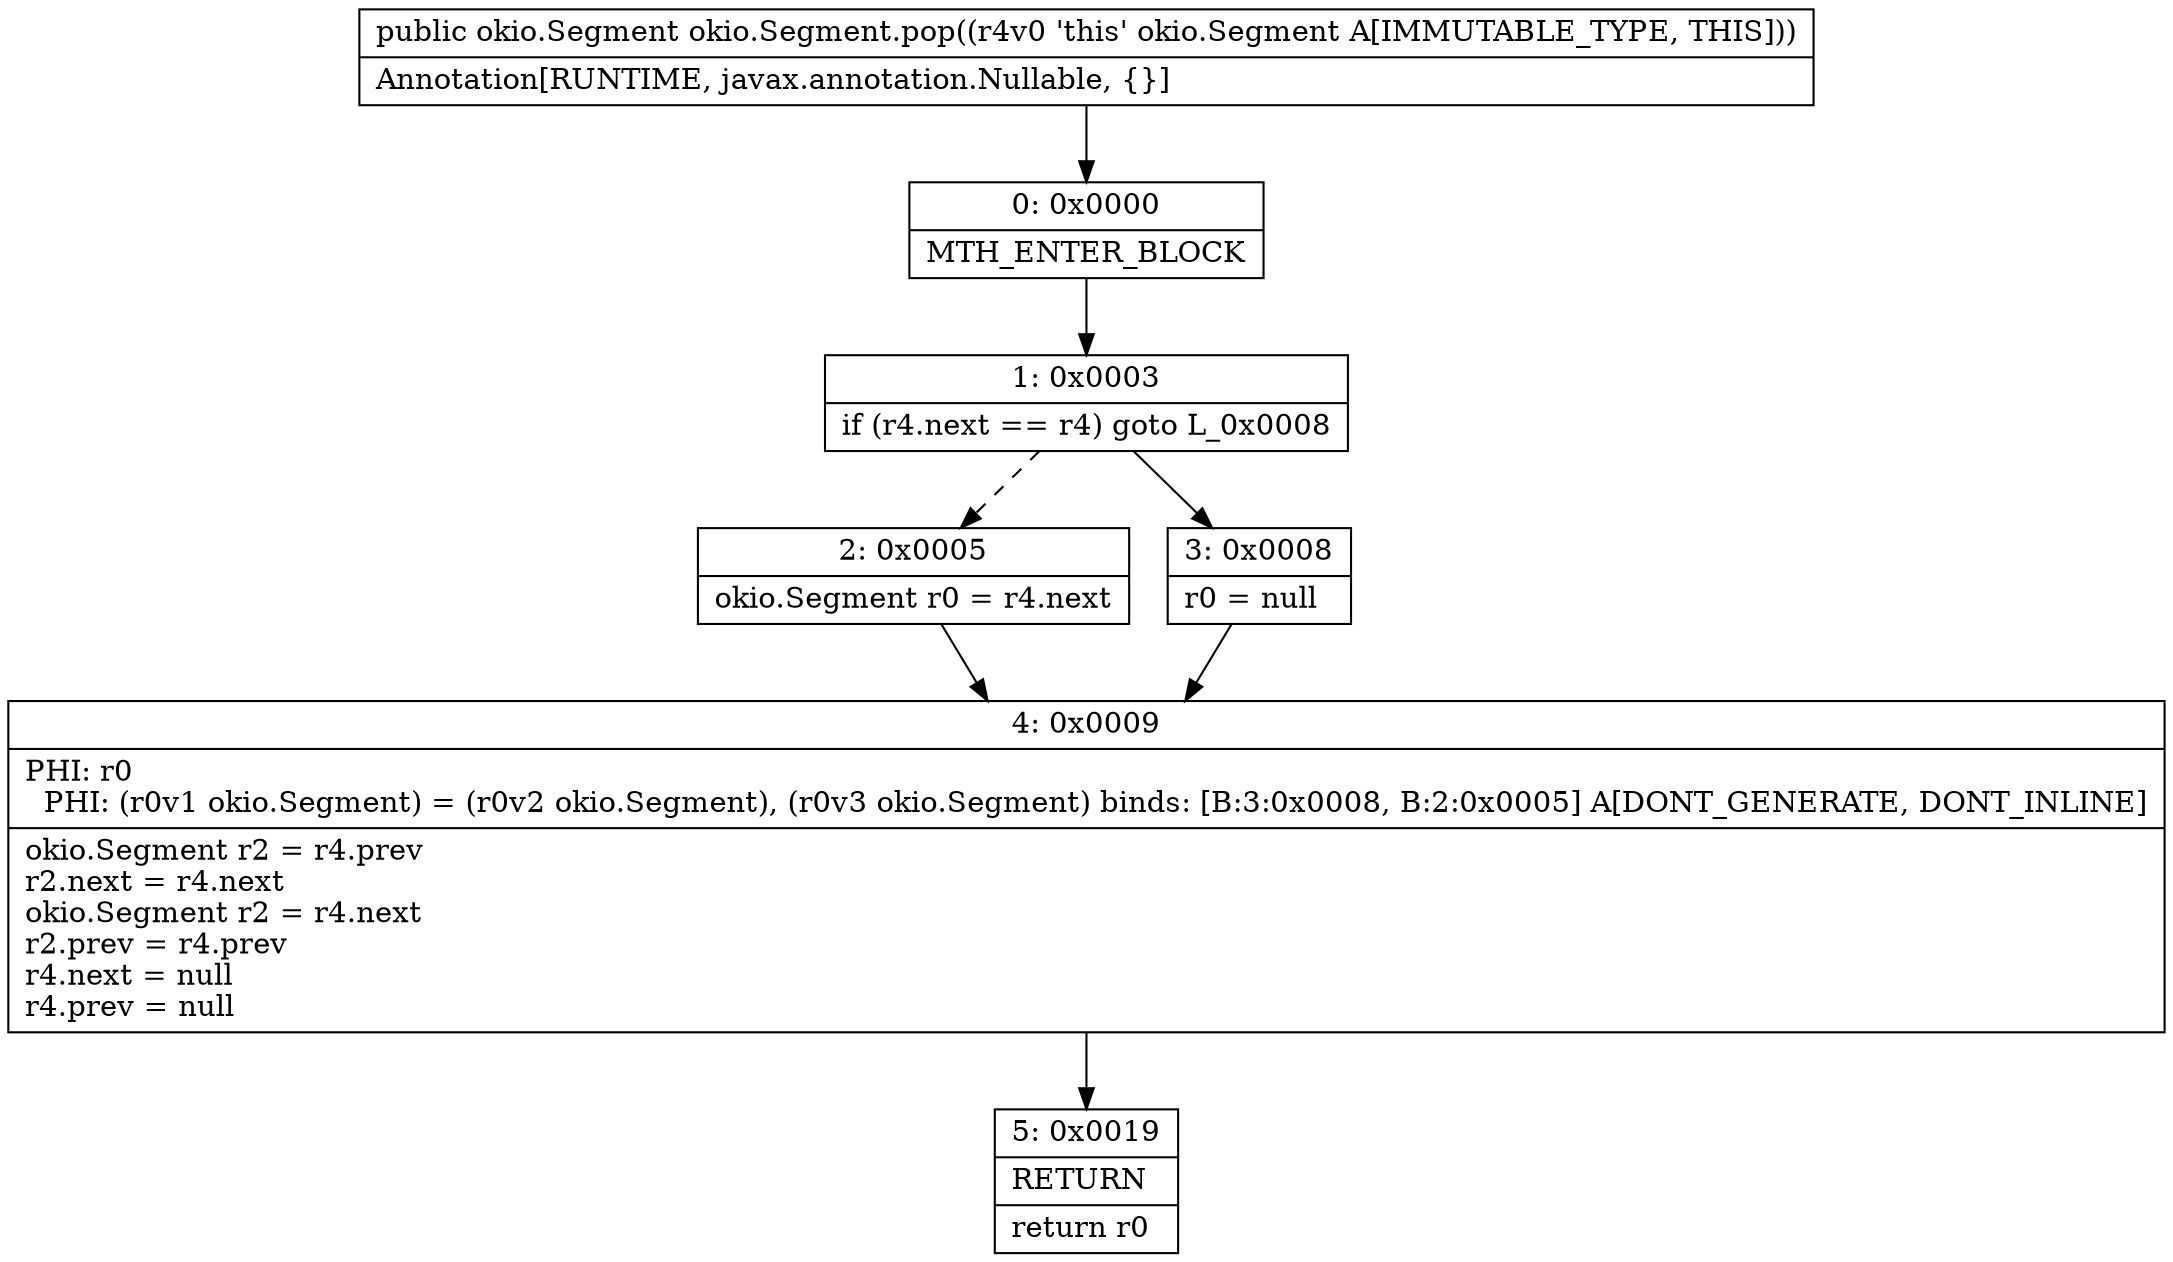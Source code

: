 digraph "CFG forokio.Segment.pop()Lokio\/Segment;" {
Node_0 [shape=record,label="{0\:\ 0x0000|MTH_ENTER_BLOCK\l}"];
Node_1 [shape=record,label="{1\:\ 0x0003|if (r4.next == r4) goto L_0x0008\l}"];
Node_2 [shape=record,label="{2\:\ 0x0005|okio.Segment r0 = r4.next\l}"];
Node_3 [shape=record,label="{3\:\ 0x0008|r0 = null\l}"];
Node_4 [shape=record,label="{4\:\ 0x0009|PHI: r0 \l  PHI: (r0v1 okio.Segment) = (r0v2 okio.Segment), (r0v3 okio.Segment) binds: [B:3:0x0008, B:2:0x0005] A[DONT_GENERATE, DONT_INLINE]\l|okio.Segment r2 = r4.prev\lr2.next = r4.next\lokio.Segment r2 = r4.next\lr2.prev = r4.prev\lr4.next = null\lr4.prev = null\l}"];
Node_5 [shape=record,label="{5\:\ 0x0019|RETURN\l|return r0\l}"];
MethodNode[shape=record,label="{public okio.Segment okio.Segment.pop((r4v0 'this' okio.Segment A[IMMUTABLE_TYPE, THIS]))  | Annotation[RUNTIME, javax.annotation.Nullable, \{\}]\l}"];
MethodNode -> Node_0;
Node_0 -> Node_1;
Node_1 -> Node_2[style=dashed];
Node_1 -> Node_3;
Node_2 -> Node_4;
Node_3 -> Node_4;
Node_4 -> Node_5;
}

